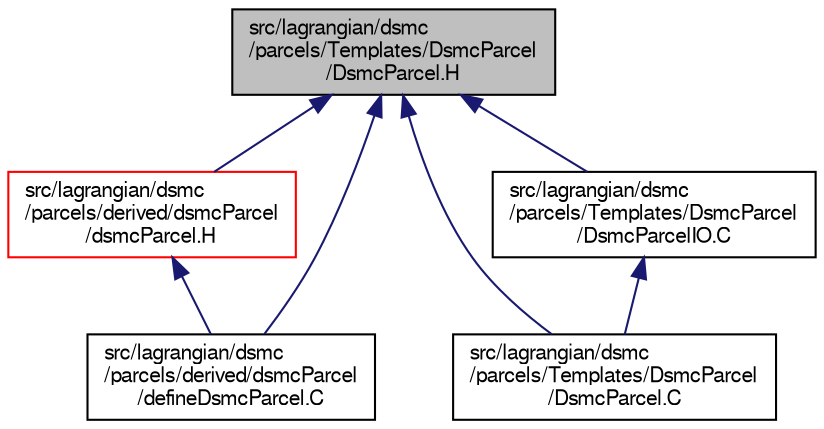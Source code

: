 digraph "src/lagrangian/dsmc/parcels/Templates/DsmcParcel/DsmcParcel.H"
{
  bgcolor="transparent";
  edge [fontname="FreeSans",fontsize="10",labelfontname="FreeSans",labelfontsize="10"];
  node [fontname="FreeSans",fontsize="10",shape=record];
  Node369 [label="src/lagrangian/dsmc\l/parcels/Templates/DsmcParcel\l/DsmcParcel.H",height=0.2,width=0.4,color="black", fillcolor="grey75", style="filled", fontcolor="black"];
  Node369 -> Node370 [dir="back",color="midnightblue",fontsize="10",style="solid",fontname="FreeSans"];
  Node370 [label="src/lagrangian/dsmc\l/parcels/derived/dsmcParcel\l/dsmcParcel.H",height=0.2,width=0.4,color="red",URL="$a05039.html"];
  Node370 -> Node373 [dir="back",color="midnightblue",fontsize="10",style="solid",fontname="FreeSans"];
  Node373 [label="src/lagrangian/dsmc\l/parcels/derived/dsmcParcel\l/defineDsmcParcel.C",height=0.2,width=0.4,color="black",URL="$a05033.html"];
  Node369 -> Node373 [dir="back",color="midnightblue",fontsize="10",style="solid",fontname="FreeSans"];
  Node369 -> Node378 [dir="back",color="midnightblue",fontsize="10",style="solid",fontname="FreeSans"];
  Node378 [label="src/lagrangian/dsmc\l/parcels/Templates/DsmcParcel\l/DsmcParcel.C",height=0.2,width=0.4,color="black",URL="$a05051.html"];
  Node369 -> Node379 [dir="back",color="midnightblue",fontsize="10",style="solid",fontname="FreeSans"];
  Node379 [label="src/lagrangian/dsmc\l/parcels/Templates/DsmcParcel\l/DsmcParcelIO.C",height=0.2,width=0.4,color="black",URL="$a05060.html"];
  Node379 -> Node378 [dir="back",color="midnightblue",fontsize="10",style="solid",fontname="FreeSans"];
}
